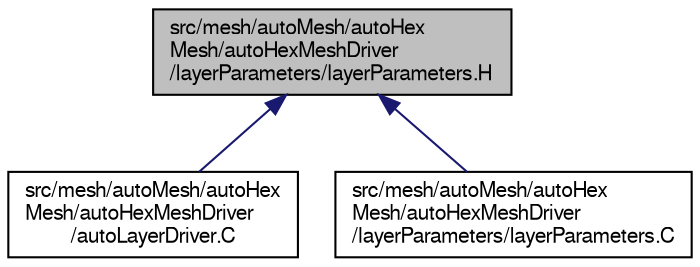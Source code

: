 digraph "src/mesh/autoMesh/autoHexMesh/autoHexMeshDriver/layerParameters/layerParameters.H"
{
  bgcolor="transparent";
  edge [fontname="FreeSans",fontsize="10",labelfontname="FreeSans",labelfontsize="10"];
  node [fontname="FreeSans",fontsize="10",shape=record];
  Node1 [label="src/mesh/autoMesh/autoHex\lMesh/autoHexMeshDriver\l/layerParameters/layerParameters.H",height=0.2,width=0.4,color="black", fillcolor="grey75", style="filled" fontcolor="black"];
  Node1 -> Node2 [dir="back",color="midnightblue",fontsize="10",style="solid",fontname="FreeSans"];
  Node2 [label="src/mesh/autoMesh/autoHex\lMesh/autoHexMeshDriver\l/autoLayerDriver.C",height=0.2,width=0.4,color="black",URL="$a06573.html",tooltip="All to do with adding cell layers. "];
  Node1 -> Node3 [dir="back",color="midnightblue",fontsize="10",style="solid",fontname="FreeSans"];
  Node3 [label="src/mesh/autoMesh/autoHex\lMesh/autoHexMeshDriver\l/layerParameters/layerParameters.C",height=0.2,width=0.4,color="black",URL="$a06582.html"];
}
